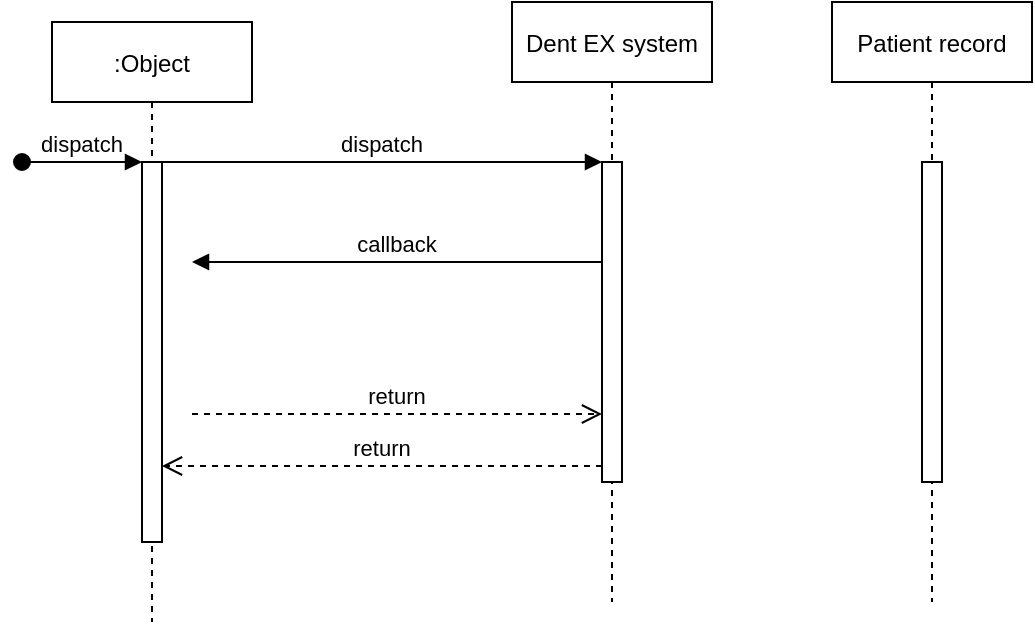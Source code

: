 <mxfile version="14.4.2" type="github" pages="2">
  <diagram id="kgpKYQtTHZ0yAKxKKP6v" name="Page-1">
    <mxGraphModel dx="1422" dy="794" grid="1" gridSize="10" guides="1" tooltips="1" connect="1" arrows="1" fold="1" page="1" pageScale="1" pageWidth="850" pageHeight="1100" math="0" shadow="0">
      <root>
        <mxCell id="0" />
        <mxCell id="1" parent="0" />
        <mxCell id="3nuBFxr9cyL0pnOWT2aG-1" value=":Object" style="shape=umlLifeline;perimeter=lifelinePerimeter;container=1;collapsible=0;recursiveResize=0;rounded=0;shadow=0;strokeWidth=1;" parent="1" vertex="1">
          <mxGeometry x="110" y="80" width="100" height="300" as="geometry" />
        </mxCell>
        <mxCell id="3nuBFxr9cyL0pnOWT2aG-2" value="" style="points=[];perimeter=orthogonalPerimeter;rounded=0;shadow=0;strokeWidth=1;" parent="3nuBFxr9cyL0pnOWT2aG-1" vertex="1">
          <mxGeometry x="45" y="70" width="10" height="190" as="geometry" />
        </mxCell>
        <mxCell id="3nuBFxr9cyL0pnOWT2aG-3" value="dispatch" style="verticalAlign=bottom;startArrow=oval;endArrow=block;startSize=8;shadow=0;strokeWidth=1;" parent="3nuBFxr9cyL0pnOWT2aG-1" target="3nuBFxr9cyL0pnOWT2aG-2" edge="1">
          <mxGeometry relative="1" as="geometry">
            <mxPoint x="-15" y="70" as="sourcePoint" />
          </mxGeometry>
        </mxCell>
        <mxCell id="3nuBFxr9cyL0pnOWT2aG-5" value="Dent EX system" style="shape=umlLifeline;perimeter=lifelinePerimeter;container=1;collapsible=0;recursiveResize=0;rounded=0;shadow=0;strokeWidth=1;" parent="1" vertex="1">
          <mxGeometry x="340" y="70" width="100" height="300" as="geometry" />
        </mxCell>
        <mxCell id="3nuBFxr9cyL0pnOWT2aG-6" value="" style="points=[];perimeter=orthogonalPerimeter;rounded=0;shadow=0;strokeWidth=1;" parent="3nuBFxr9cyL0pnOWT2aG-5" vertex="1">
          <mxGeometry x="45" y="80" width="10" height="160" as="geometry" />
        </mxCell>
        <mxCell id="3nuBFxr9cyL0pnOWT2aG-7" value="return" style="verticalAlign=bottom;endArrow=open;dashed=1;endSize=8;exitX=0;exitY=0.95;shadow=0;strokeWidth=1;" parent="1" source="3nuBFxr9cyL0pnOWT2aG-6" target="3nuBFxr9cyL0pnOWT2aG-2" edge="1">
          <mxGeometry relative="1" as="geometry">
            <mxPoint x="275" y="236" as="targetPoint" />
          </mxGeometry>
        </mxCell>
        <mxCell id="3nuBFxr9cyL0pnOWT2aG-8" value="dispatch" style="verticalAlign=bottom;endArrow=block;entryX=0;entryY=0;shadow=0;strokeWidth=1;" parent="1" source="3nuBFxr9cyL0pnOWT2aG-2" target="3nuBFxr9cyL0pnOWT2aG-6" edge="1">
          <mxGeometry relative="1" as="geometry">
            <mxPoint x="275" y="160" as="sourcePoint" />
          </mxGeometry>
        </mxCell>
        <mxCell id="3nuBFxr9cyL0pnOWT2aG-9" value="callback" style="verticalAlign=bottom;endArrow=block;entryX=1;entryY=0;shadow=0;strokeWidth=1;" parent="1" source="3nuBFxr9cyL0pnOWT2aG-6" edge="1">
          <mxGeometry relative="1" as="geometry">
            <mxPoint x="240" y="200" as="sourcePoint" />
            <mxPoint x="180" y="200" as="targetPoint" />
          </mxGeometry>
        </mxCell>
        <mxCell id="3nuBFxr9cyL0pnOWT2aG-10" value="return" style="verticalAlign=bottom;endArrow=open;dashed=1;endSize=8;exitX=1;exitY=0.95;shadow=0;strokeWidth=1;" parent="1" target="3nuBFxr9cyL0pnOWT2aG-6" edge="1">
          <mxGeometry relative="1" as="geometry">
            <mxPoint x="240" y="257" as="targetPoint" />
            <mxPoint x="180" y="276" as="sourcePoint" />
          </mxGeometry>
        </mxCell>
        <mxCell id="urmneYmRrZ609OJl_tpq-1" value="Patient record" style="shape=umlLifeline;perimeter=lifelinePerimeter;container=1;collapsible=0;recursiveResize=0;rounded=0;shadow=0;strokeWidth=1;" vertex="1" parent="1">
          <mxGeometry x="500" y="70" width="100" height="300" as="geometry" />
        </mxCell>
        <mxCell id="urmneYmRrZ609OJl_tpq-2" value="" style="points=[];perimeter=orthogonalPerimeter;rounded=0;shadow=0;strokeWidth=1;" vertex="1" parent="urmneYmRrZ609OJl_tpq-1">
          <mxGeometry x="45" y="80" width="10" height="160" as="geometry" />
        </mxCell>
      </root>
    </mxGraphModel>
  </diagram>
  <diagram id="jVJFA4NOMfb7a7_R2LGY" name="Page-2">
    <mxGraphModel dx="2773" dy="934" grid="1" gridSize="10" guides="1" tooltips="1" connect="1" arrows="1" fold="1" page="1" pageScale="1" pageWidth="1100" pageHeight="850" math="0" shadow="0">
      <root>
        <mxCell id="7P5BoDyNHF2wJGkyKOE7-0" />
        <mxCell id="7P5BoDyNHF2wJGkyKOE7-1" parent="7P5BoDyNHF2wJGkyKOE7-0" />
        <mxCell id="7P5BoDyNHF2wJGkyKOE7-3" style="edgeStyle=orthogonalEdgeStyle;rounded=0;orthogonalLoop=1;jettySize=auto;html=1;" edge="1" parent="7P5BoDyNHF2wJGkyKOE7-1" source="7P5BoDyNHF2wJGkyKOE7-2">
          <mxGeometry relative="1" as="geometry">
            <mxPoint x="360" y="110" as="targetPoint" />
          </mxGeometry>
        </mxCell>
        <mxCell id="7P5BoDyNHF2wJGkyKOE7-45" style="edgeStyle=orthogonalEdgeStyle;rounded=0;orthogonalLoop=1;jettySize=auto;html=1;endArrow=oval;endFill=1;" edge="1" parent="7P5BoDyNHF2wJGkyKOE7-1" source="7P5BoDyNHF2wJGkyKOE7-2">
          <mxGeometry relative="1" as="geometry">
            <mxPoint x="150" y="110" as="targetPoint" />
          </mxGeometry>
        </mxCell>
        <mxCell id="7P5BoDyNHF2wJGkyKOE7-2" value="Patient&amp;nbsp;" style="rounded=0;whiteSpace=wrap;html=1;" vertex="1" parent="7P5BoDyNHF2wJGkyKOE7-1">
          <mxGeometry x="170" y="80" width="120" height="60" as="geometry" />
        </mxCell>
        <mxCell id="7P5BoDyNHF2wJGkyKOE7-73" style="edgeStyle=orthogonalEdgeStyle;rounded=0;orthogonalLoop=1;jettySize=auto;html=1;exitX=1;exitY=0.5;exitDx=0;exitDy=0;endArrow=oval;endFill=1;entryX=1;entryY=0.5;entryDx=0;entryDy=0;" edge="1" parent="7P5BoDyNHF2wJGkyKOE7-1" target="7P5BoDyNHF2wJGkyKOE7-5">
          <mxGeometry relative="1" as="geometry">
            <mxPoint x="1050" y="669.529" as="sourcePoint" />
          </mxGeometry>
        </mxCell>
        <mxCell id="7P5BoDyNHF2wJGkyKOE7-74" style="edgeStyle=orthogonalEdgeStyle;rounded=0;orthogonalLoop=1;jettySize=auto;html=1;endArrow=oval;endFill=1;" edge="1" parent="7P5BoDyNHF2wJGkyKOE7-1" source="7P5BoDyNHF2wJGkyKOE7-5">
          <mxGeometry relative="1" as="geometry">
            <mxPoint x="580.0" y="670.0" as="targetPoint" />
          </mxGeometry>
        </mxCell>
        <mxCell id="7P5BoDyNHF2wJGkyKOE7-5" value="Booking" style="rounded=0;whiteSpace=wrap;html=1;" vertex="1" parent="7P5BoDyNHF2wJGkyKOE7-1">
          <mxGeometry x="900" y="640" width="120" height="60" as="geometry" />
        </mxCell>
        <mxCell id="7P5BoDyNHF2wJGkyKOE7-15" style="edgeStyle=orthogonalEdgeStyle;rounded=0;orthogonalLoop=1;jettySize=auto;html=1;entryX=0;entryY=0.5;entryDx=0;entryDy=0;" edge="1" parent="7P5BoDyNHF2wJGkyKOE7-1" source="7P5BoDyNHF2wJGkyKOE7-7" target="7P5BoDyNHF2wJGkyKOE7-14">
          <mxGeometry relative="1" as="geometry" />
        </mxCell>
        <mxCell id="7P5BoDyNHF2wJGkyKOE7-7" value="Creates&amp;nbsp;" style="rhombus;whiteSpace=wrap;html=1;" vertex="1" parent="7P5BoDyNHF2wJGkyKOE7-1">
          <mxGeometry x="360" y="70" width="80" height="80" as="geometry" />
        </mxCell>
        <mxCell id="7P5BoDyNHF2wJGkyKOE7-8" value="1" style="text;html=1;align=center;verticalAlign=middle;resizable=0;points=[];autosize=1;" vertex="1" parent="7P5BoDyNHF2wJGkyKOE7-1">
          <mxGeometry x="290" y="90" width="20" height="20" as="geometry" />
        </mxCell>
        <mxCell id="7P5BoDyNHF2wJGkyKOE7-63" style="edgeStyle=orthogonalEdgeStyle;rounded=0;orthogonalLoop=1;jettySize=auto;html=1;exitX=0;exitY=0.5;exitDx=0;exitDy=0;endArrow=oval;endFill=1;entryX=0;entryY=0.5;entryDx=0;entryDy=0;" edge="1" parent="7P5BoDyNHF2wJGkyKOE7-1" target="7P5BoDyNHF2wJGkyKOE7-10">
          <mxGeometry relative="1" as="geometry">
            <mxPoint x="870" y="349.529" as="sourcePoint" />
          </mxGeometry>
        </mxCell>
        <mxCell id="7P5BoDyNHF2wJGkyKOE7-65" style="edgeStyle=orthogonalEdgeStyle;rounded=0;orthogonalLoop=1;jettySize=auto;html=1;entryX=0.5;entryY=0;entryDx=0;entryDy=0;endArrow=oval;endFill=1;" edge="1" parent="7P5BoDyNHF2wJGkyKOE7-1" source="7P5BoDyNHF2wJGkyKOE7-10" target="7P5BoDyNHF2wJGkyKOE7-64">
          <mxGeometry relative="1" as="geometry" />
        </mxCell>
        <mxCell id="7P5BoDyNHF2wJGkyKOE7-10" value="Available Date&amp;nbsp;" style="rounded=0;whiteSpace=wrap;html=1;" vertex="1" parent="7P5BoDyNHF2wJGkyKOE7-1">
          <mxGeometry x="900" y="320" width="120" height="60" as="geometry" />
        </mxCell>
        <mxCell id="7P5BoDyNHF2wJGkyKOE7-25" style="edgeStyle=orthogonalEdgeStyle;rounded=0;orthogonalLoop=1;jettySize=auto;html=1;entryX=0.5;entryY=0;entryDx=0;entryDy=0;" edge="1" parent="7P5BoDyNHF2wJGkyKOE7-1" source="7P5BoDyNHF2wJGkyKOE7-11" target="7P5BoDyNHF2wJGkyKOE7-24">
          <mxGeometry relative="1" as="geometry" />
        </mxCell>
        <mxCell id="7P5BoDyNHF2wJGkyKOE7-60" style="edgeStyle=orthogonalEdgeStyle;rounded=0;orthogonalLoop=1;jettySize=auto;html=1;exitX=1;exitY=0.5;exitDx=0;exitDy=0;endArrow=oval;endFill=1;entryX=1;entryY=0.5;entryDx=0;entryDy=0;" edge="1" parent="7P5BoDyNHF2wJGkyKOE7-1" target="7P5BoDyNHF2wJGkyKOE7-11">
          <mxGeometry relative="1" as="geometry">
            <mxPoint x="1050" y="109.529" as="sourcePoint" />
          </mxGeometry>
        </mxCell>
        <mxCell id="7P5BoDyNHF2wJGkyKOE7-11" value="Dentists&amp;nbsp;" style="rounded=0;whiteSpace=wrap;html=1;" vertex="1" parent="7P5BoDyNHF2wJGkyKOE7-1">
          <mxGeometry x="900" y="80" width="120" height="60" as="geometry" />
        </mxCell>
        <mxCell id="7P5BoDyNHF2wJGkyKOE7-78" style="edgeStyle=orthogonalEdgeStyle;rounded=0;orthogonalLoop=1;jettySize=auto;html=1;entryX=0.5;entryY=1;entryDx=0;entryDy=0;endArrow=oval;endFill=1;" edge="1" parent="7P5BoDyNHF2wJGkyKOE7-1" source="7P5BoDyNHF2wJGkyKOE7-13" target="7P5BoDyNHF2wJGkyKOE7-2">
          <mxGeometry relative="1" as="geometry" />
        </mxCell>
        <mxCell id="7P5BoDyNHF2wJGkyKOE7-13" value="Text" style="rounded=0;whiteSpace=wrap;html=1;" vertex="1" parent="7P5BoDyNHF2wJGkyKOE7-1">
          <mxGeometry x="170" y="640" width="120" height="60" as="geometry" />
        </mxCell>
        <mxCell id="7P5BoDyNHF2wJGkyKOE7-19" style="edgeStyle=orthogonalEdgeStyle;rounded=0;orthogonalLoop=1;jettySize=auto;html=1;entryX=0;entryY=0.5;entryDx=0;entryDy=0;" edge="1" parent="7P5BoDyNHF2wJGkyKOE7-1" source="7P5BoDyNHF2wJGkyKOE7-14" target="7P5BoDyNHF2wJGkyKOE7-18">
          <mxGeometry relative="1" as="geometry" />
        </mxCell>
        <mxCell id="7P5BoDyNHF2wJGkyKOE7-14" value="Appointment&amp;nbsp;" style="rounded=0;whiteSpace=wrap;html=1;" vertex="1" parent="7P5BoDyNHF2wJGkyKOE7-1">
          <mxGeometry x="550" y="80" width="120" height="60" as="geometry" />
        </mxCell>
        <mxCell id="7P5BoDyNHF2wJGkyKOE7-16" value="M" style="text;html=1;align=center;verticalAlign=middle;resizable=0;points=[];autosize=1;" vertex="1" parent="7P5BoDyNHF2wJGkyKOE7-1">
          <mxGeometry x="515" y="80" width="30" height="20" as="geometry" />
        </mxCell>
        <mxCell id="7P5BoDyNHF2wJGkyKOE7-75" style="edgeStyle=orthogonalEdgeStyle;rounded=0;orthogonalLoop=1;jettySize=auto;html=1;exitX=0;exitY=0.5;exitDx=0;exitDy=0;entryX=1.083;entryY=0.492;entryDx=0;entryDy=0;entryPerimeter=0;endArrow=oval;endFill=1;" edge="1" parent="7P5BoDyNHF2wJGkyKOE7-1" source="7P5BoDyNHF2wJGkyKOE7-17" target="7P5BoDyNHF2wJGkyKOE7-13">
          <mxGeometry relative="1" as="geometry" />
        </mxCell>
        <mxCell id="7P5BoDyNHF2wJGkyKOE7-17" value="Generates" style="rhombus;whiteSpace=wrap;html=1;" vertex="1" parent="7P5BoDyNHF2wJGkyKOE7-1">
          <mxGeometry x="500" y="630" width="80" height="80" as="geometry" />
        </mxCell>
        <mxCell id="7P5BoDyNHF2wJGkyKOE7-21" style="edgeStyle=orthogonalEdgeStyle;rounded=0;orthogonalLoop=1;jettySize=auto;html=1;" edge="1" parent="7P5BoDyNHF2wJGkyKOE7-1" source="7P5BoDyNHF2wJGkyKOE7-18" target="7P5BoDyNHF2wJGkyKOE7-11">
          <mxGeometry relative="1" as="geometry" />
        </mxCell>
        <mxCell id="7P5BoDyNHF2wJGkyKOE7-18" value="Consists of&amp;nbsp;" style="rhombus;whiteSpace=wrap;html=1;" vertex="1" parent="7P5BoDyNHF2wJGkyKOE7-1">
          <mxGeometry x="760" y="70" width="80" height="80" as="geometry" />
        </mxCell>
        <mxCell id="7P5BoDyNHF2wJGkyKOE7-20" value="1" style="text;html=1;align=center;verticalAlign=middle;resizable=0;points=[];autosize=1;" vertex="1" parent="7P5BoDyNHF2wJGkyKOE7-1">
          <mxGeometry x="670" y="90" width="20" height="20" as="geometry" />
        </mxCell>
        <mxCell id="7P5BoDyNHF2wJGkyKOE7-22" value="1" style="text;html=1;align=center;verticalAlign=middle;resizable=0;points=[];autosize=1;" vertex="1" parent="7P5BoDyNHF2wJGkyKOE7-1">
          <mxGeometry x="880" y="90" width="20" height="20" as="geometry" />
        </mxCell>
        <mxCell id="7P5BoDyNHF2wJGkyKOE7-26" style="edgeStyle=orthogonalEdgeStyle;rounded=0;orthogonalLoop=1;jettySize=auto;html=1;exitX=0.5;exitY=1;exitDx=0;exitDy=0;entryX=0.5;entryY=0;entryDx=0;entryDy=0;" edge="1" parent="7P5BoDyNHF2wJGkyKOE7-1" source="7P5BoDyNHF2wJGkyKOE7-24" target="7P5BoDyNHF2wJGkyKOE7-10">
          <mxGeometry relative="1" as="geometry" />
        </mxCell>
        <mxCell id="7P5BoDyNHF2wJGkyKOE7-24" value="Requires" style="rhombus;whiteSpace=wrap;html=1;" vertex="1" parent="7P5BoDyNHF2wJGkyKOE7-1">
          <mxGeometry x="920" y="180" width="80" height="80" as="geometry" />
        </mxCell>
        <mxCell id="7P5BoDyNHF2wJGkyKOE7-27" value="1" style="text;html=1;align=center;verticalAlign=middle;resizable=0;points=[];autosize=1;" vertex="1" parent="7P5BoDyNHF2wJGkyKOE7-1">
          <mxGeometry x="970" y="145" width="20" height="20" as="geometry" />
        </mxCell>
        <mxCell id="7P5BoDyNHF2wJGkyKOE7-28" value="M" style="text;html=1;align=center;verticalAlign=middle;resizable=0;points=[];autosize=1;" vertex="1" parent="7P5BoDyNHF2wJGkyKOE7-1">
          <mxGeometry x="970" y="290" width="30" height="20" as="geometry" />
        </mxCell>
        <mxCell id="7P5BoDyNHF2wJGkyKOE7-71" style="edgeStyle=orthogonalEdgeStyle;rounded=0;orthogonalLoop=1;jettySize=auto;html=1;exitX=0;exitY=0.5;exitDx=0;exitDy=0;endArrow=oval;endFill=1;" edge="1" parent="7P5BoDyNHF2wJGkyKOE7-1" source="7P5BoDyNHF2wJGkyKOE7-29">
          <mxGeometry relative="1" as="geometry">
            <mxPoint x="1050" y="629.529" as="targetPoint" />
          </mxGeometry>
        </mxCell>
        <mxCell id="7P5BoDyNHF2wJGkyKOE7-29" value="Dentist" style="ellipse;whiteSpace=wrap;html=1;" vertex="1" parent="7P5BoDyNHF2wJGkyKOE7-1">
          <mxGeometry x="1070" y="605" width="160" height="50" as="geometry" />
        </mxCell>
        <mxCell id="7P5BoDyNHF2wJGkyKOE7-49" style="edgeStyle=orthogonalEdgeStyle;rounded=0;orthogonalLoop=1;jettySize=auto;html=1;exitX=1;exitY=0.5;exitDx=0;exitDy=0;endArrow=oval;endFill=1;" edge="1" parent="7P5BoDyNHF2wJGkyKOE7-1" source="7P5BoDyNHF2wJGkyKOE7-30">
          <mxGeometry relative="1" as="geometry">
            <mxPoint x="870" y="334.667" as="targetPoint" />
          </mxGeometry>
        </mxCell>
        <mxCell id="7P5BoDyNHF2wJGkyKOE7-30" value="Day" style="ellipse;whiteSpace=wrap;html=1;" vertex="1" parent="7P5BoDyNHF2wJGkyKOE7-1">
          <mxGeometry x="740" y="335" width="110" height="30" as="geometry" />
        </mxCell>
        <mxCell id="7P5BoDyNHF2wJGkyKOE7-36" style="edgeStyle=orthogonalEdgeStyle;rounded=0;orthogonalLoop=1;jettySize=auto;html=1;exitX=1;exitY=0.5;exitDx=0;exitDy=0;endArrow=oval;endFill=1;" edge="1" parent="7P5BoDyNHF2wJGkyKOE7-1" source="7P5BoDyNHF2wJGkyKOE7-31">
          <mxGeometry relative="1" as="geometry">
            <mxPoint x="150" y="55" as="targetPoint" />
          </mxGeometry>
        </mxCell>
        <mxCell id="7P5BoDyNHF2wJGkyKOE7-31" value="First Name&amp;nbsp;" style="ellipse;whiteSpace=wrap;html=1;" vertex="1" parent="7P5BoDyNHF2wJGkyKOE7-1">
          <mxGeometry x="-10" y="40" width="130" height="30" as="geometry" />
        </mxCell>
        <mxCell id="7P5BoDyNHF2wJGkyKOE7-39" style="edgeStyle=orthogonalEdgeStyle;rounded=0;orthogonalLoop=1;jettySize=auto;html=1;endArrow=oval;endFill=1;" edge="1" parent="7P5BoDyNHF2wJGkyKOE7-1" source="7P5BoDyNHF2wJGkyKOE7-32">
          <mxGeometry relative="1" as="geometry">
            <mxPoint x="150" y="105" as="targetPoint" />
          </mxGeometry>
        </mxCell>
        <mxCell id="7P5BoDyNHF2wJGkyKOE7-32" value="Last&amp;nbsp; Name&amp;nbsp;" style="ellipse;whiteSpace=wrap;html=1;" vertex="1" parent="7P5BoDyNHF2wJGkyKOE7-1">
          <mxGeometry x="-10" y="90" width="130" height="30" as="geometry" />
        </mxCell>
        <mxCell id="7P5BoDyNHF2wJGkyKOE7-40" style="edgeStyle=orthogonalEdgeStyle;rounded=0;orthogonalLoop=1;jettySize=auto;html=1;exitX=1;exitY=0.5;exitDx=0;exitDy=0;endArrow=oval;endFill=1;" edge="1" parent="7P5BoDyNHF2wJGkyKOE7-1" source="7P5BoDyNHF2wJGkyKOE7-34">
          <mxGeometry relative="1" as="geometry">
            <mxPoint x="150" y="155.2" as="targetPoint" />
          </mxGeometry>
        </mxCell>
        <mxCell id="7P5BoDyNHF2wJGkyKOE7-34" value="Patient ID" style="ellipse;whiteSpace=wrap;html=1;" vertex="1" parent="7P5BoDyNHF2wJGkyKOE7-1">
          <mxGeometry x="-10" y="140" width="130" height="30" as="geometry" />
        </mxCell>
        <mxCell id="7P5BoDyNHF2wJGkyKOE7-35" value="" style="endArrow=none;html=1;" edge="1" parent="7P5BoDyNHF2wJGkyKOE7-1">
          <mxGeometry width="50" height="50" relative="1" as="geometry">
            <mxPoint x="150" y="170" as="sourcePoint" />
            <mxPoint x="150" y="50" as="targetPoint" />
          </mxGeometry>
        </mxCell>
        <mxCell id="7P5BoDyNHF2wJGkyKOE7-48" style="edgeStyle=orthogonalEdgeStyle;rounded=0;orthogonalLoop=1;jettySize=auto;html=1;exitX=1;exitY=0.5;exitDx=0;exitDy=0;endArrow=oval;endFill=1;" edge="1" parent="7P5BoDyNHF2wJGkyKOE7-1" source="7P5BoDyNHF2wJGkyKOE7-43">
          <mxGeometry relative="1" as="geometry">
            <mxPoint x="870" y="284.667" as="targetPoint" />
          </mxGeometry>
        </mxCell>
        <mxCell id="7P5BoDyNHF2wJGkyKOE7-43" value="Time" style="ellipse;whiteSpace=wrap;html=1;" vertex="1" parent="7P5BoDyNHF2wJGkyKOE7-1">
          <mxGeometry x="740" y="290" width="110" height="30" as="geometry" />
        </mxCell>
        <mxCell id="7P5BoDyNHF2wJGkyKOE7-50" style="edgeStyle=orthogonalEdgeStyle;rounded=0;orthogonalLoop=1;jettySize=auto;html=1;endArrow=oval;endFill=1;" edge="1" parent="7P5BoDyNHF2wJGkyKOE7-1" source="7P5BoDyNHF2wJGkyKOE7-44">
          <mxGeometry relative="1" as="geometry">
            <mxPoint x="870" y="385" as="targetPoint" />
          </mxGeometry>
        </mxCell>
        <mxCell id="7P5BoDyNHF2wJGkyKOE7-44" value="Month" style="ellipse;whiteSpace=wrap;html=1;" vertex="1" parent="7P5BoDyNHF2wJGkyKOE7-1">
          <mxGeometry x="735" y="380" width="115" height="30" as="geometry" />
        </mxCell>
        <mxCell id="7P5BoDyNHF2wJGkyKOE7-47" value="" style="endArrow=none;html=1;" edge="1" parent="7P5BoDyNHF2wJGkyKOE7-1">
          <mxGeometry width="50" height="50" relative="1" as="geometry">
            <mxPoint x="870" y="410" as="sourcePoint" />
            <mxPoint x="870" y="290" as="targetPoint" />
          </mxGeometry>
        </mxCell>
        <mxCell id="7P5BoDyNHF2wJGkyKOE7-58" style="edgeStyle=orthogonalEdgeStyle;rounded=0;orthogonalLoop=1;jettySize=auto;html=1;exitX=0;exitY=0.5;exitDx=0;exitDy=0;endArrow=oval;endFill=1;" edge="1" parent="7P5BoDyNHF2wJGkyKOE7-1" source="7P5BoDyNHF2wJGkyKOE7-55">
          <mxGeometry relative="1" as="geometry">
            <mxPoint x="1050" y="84.824" as="targetPoint" />
          </mxGeometry>
        </mxCell>
        <mxCell id="7P5BoDyNHF2wJGkyKOE7-55" value="First Name&amp;nbsp;" style="ellipse;whiteSpace=wrap;html=1;" vertex="1" parent="7P5BoDyNHF2wJGkyKOE7-1">
          <mxGeometry x="1060" y="70" width="130" height="30" as="geometry" />
        </mxCell>
        <mxCell id="7P5BoDyNHF2wJGkyKOE7-59" style="edgeStyle=orthogonalEdgeStyle;rounded=0;orthogonalLoop=1;jettySize=auto;html=1;exitX=0;exitY=0.5;exitDx=0;exitDy=0;endArrow=oval;endFill=1;" edge="1" parent="7P5BoDyNHF2wJGkyKOE7-1" source="7P5BoDyNHF2wJGkyKOE7-56">
          <mxGeometry relative="1" as="geometry">
            <mxPoint x="1050" y="135.412" as="targetPoint" />
          </mxGeometry>
        </mxCell>
        <mxCell id="7P5BoDyNHF2wJGkyKOE7-56" value="Last&amp;nbsp; Name&amp;nbsp;" style="ellipse;whiteSpace=wrap;html=1;" vertex="1" parent="7P5BoDyNHF2wJGkyKOE7-1">
          <mxGeometry x="1060" y="120" width="130" height="30" as="geometry" />
        </mxCell>
        <mxCell id="7P5BoDyNHF2wJGkyKOE7-57" value="" style="endArrow=none;html=1;" edge="1" parent="7P5BoDyNHF2wJGkyKOE7-1">
          <mxGeometry width="50" height="50" relative="1" as="geometry">
            <mxPoint x="1050" y="180" as="sourcePoint" />
            <mxPoint x="1050" y="60" as="targetPoint" />
            <Array as="points">
              <mxPoint x="1050" y="120" />
            </Array>
          </mxGeometry>
        </mxCell>
        <mxCell id="7P5BoDyNHF2wJGkyKOE7-67" style="edgeStyle=orthogonalEdgeStyle;rounded=0;orthogonalLoop=1;jettySize=auto;html=1;exitX=0.5;exitY=1;exitDx=0;exitDy=0;entryX=0.5;entryY=0;entryDx=0;entryDy=0;endArrow=oval;endFill=1;" edge="1" parent="7P5BoDyNHF2wJGkyKOE7-1" source="7P5BoDyNHF2wJGkyKOE7-64" target="7P5BoDyNHF2wJGkyKOE7-5">
          <mxGeometry relative="1" as="geometry" />
        </mxCell>
        <mxCell id="7P5BoDyNHF2wJGkyKOE7-64" value="Creates" style="rhombus;whiteSpace=wrap;html=1;" vertex="1" parent="7P5BoDyNHF2wJGkyKOE7-1">
          <mxGeometry x="920" y="490" width="80" height="80" as="geometry" />
        </mxCell>
        <mxCell id="7P5BoDyNHF2wJGkyKOE7-66" value="1" style="text;html=1;align=center;verticalAlign=middle;resizable=0;points=[];autosize=1;" vertex="1" parent="7P5BoDyNHF2wJGkyKOE7-1">
          <mxGeometry x="970" y="390" width="20" height="20" as="geometry" />
        </mxCell>
        <mxCell id="7P5BoDyNHF2wJGkyKOE7-68" value="1" style="text;html=1;align=center;verticalAlign=middle;resizable=0;points=[];autosize=1;" vertex="1" parent="7P5BoDyNHF2wJGkyKOE7-1">
          <mxGeometry x="970" y="620" width="20" height="20" as="geometry" />
        </mxCell>
        <mxCell id="7P5BoDyNHF2wJGkyKOE7-72" style="edgeStyle=orthogonalEdgeStyle;rounded=0;orthogonalLoop=1;jettySize=auto;html=1;exitX=0;exitY=0.5;exitDx=0;exitDy=0;endArrow=oval;endFill=1;" edge="1" parent="7P5BoDyNHF2wJGkyKOE7-1" source="7P5BoDyNHF2wJGkyKOE7-69">
          <mxGeometry relative="1" as="geometry">
            <mxPoint x="1050" y="704.824" as="targetPoint" />
          </mxGeometry>
        </mxCell>
        <mxCell id="7P5BoDyNHF2wJGkyKOE7-69" value="Date" style="ellipse;whiteSpace=wrap;html=1;" vertex="1" parent="7P5BoDyNHF2wJGkyKOE7-1">
          <mxGeometry x="1060" y="680" width="160" height="50" as="geometry" />
        </mxCell>
        <mxCell id="7P5BoDyNHF2wJGkyKOE7-70" value="" style="endArrow=none;html=1;" edge="1" parent="7P5BoDyNHF2wJGkyKOE7-1">
          <mxGeometry width="50" height="50" relative="1" as="geometry">
            <mxPoint x="1050" y="720.0" as="sourcePoint" />
            <mxPoint x="1050" y="600.0" as="targetPoint" />
          </mxGeometry>
        </mxCell>
        <mxCell id="7P5BoDyNHF2wJGkyKOE7-76" value="1" style="text;html=1;align=center;verticalAlign=middle;resizable=0;points=[];autosize=1;" vertex="1" parent="7P5BoDyNHF2wJGkyKOE7-1">
          <mxGeometry x="870" y="640" width="20" height="20" as="geometry" />
        </mxCell>
        <mxCell id="7P5BoDyNHF2wJGkyKOE7-77" value="1" style="text;html=1;align=center;verticalAlign=middle;resizable=0;points=[];autosize=1;" vertex="1" parent="7P5BoDyNHF2wJGkyKOE7-1">
          <mxGeometry x="310" y="650" width="20" height="20" as="geometry" />
        </mxCell>
        <mxCell id="7P5BoDyNHF2wJGkyKOE7-79" value="1" style="text;html=1;align=center;verticalAlign=middle;resizable=0;points=[];autosize=1;" vertex="1" parent="7P5BoDyNHF2wJGkyKOE7-1">
          <mxGeometry x="200" y="610" width="20" height="20" as="geometry" />
        </mxCell>
        <mxCell id="7P5BoDyNHF2wJGkyKOE7-81" style="edgeStyle=orthogonalEdgeStyle;rounded=0;orthogonalLoop=1;jettySize=auto;html=1;endArrow=oval;endFill=1;" edge="1" parent="7P5BoDyNHF2wJGkyKOE7-1" source="7P5BoDyNHF2wJGkyKOE7-80">
          <mxGeometry relative="1" as="geometry">
            <mxPoint x="160.0" y="670.0" as="targetPoint" />
          </mxGeometry>
        </mxCell>
        <mxCell id="7P5BoDyNHF2wJGkyKOE7-80" value="Booking" style="ellipse;whiteSpace=wrap;html=1;" vertex="1" parent="7P5BoDyNHF2wJGkyKOE7-1">
          <mxGeometry x="-40" y="645" width="160" height="50" as="geometry" />
        </mxCell>
      </root>
    </mxGraphModel>
  </diagram>
</mxfile>
